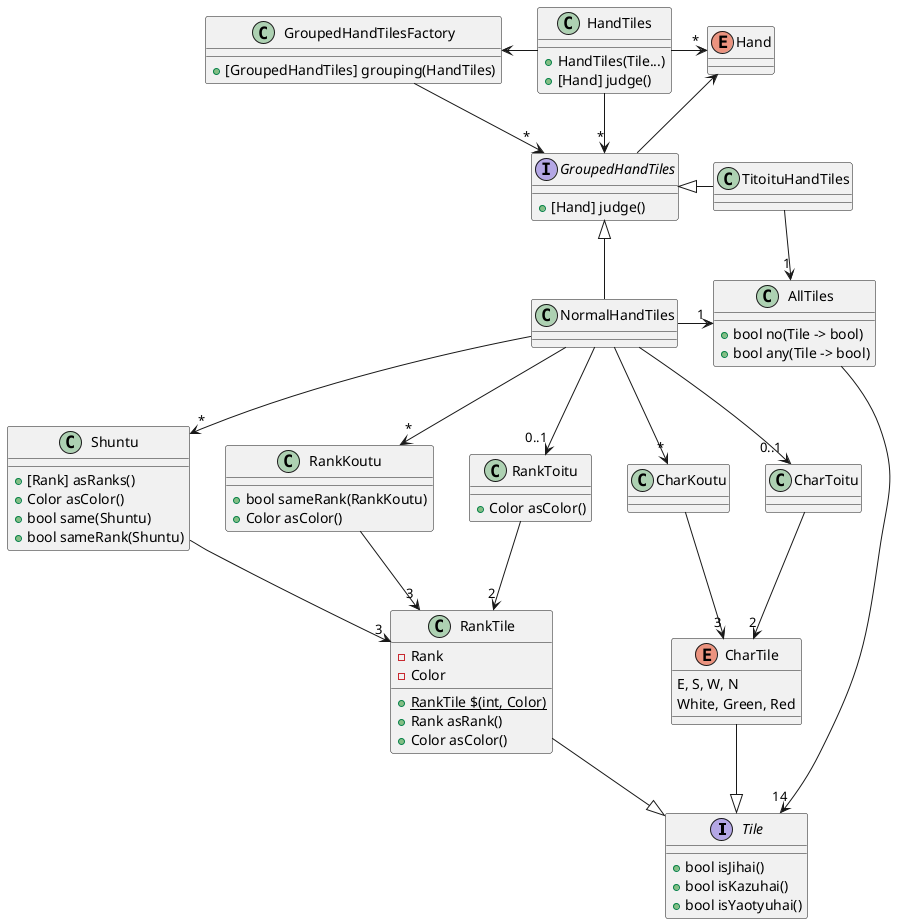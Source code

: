 @startuml

interface Tile {
  + bool isJihai()
  + bool isKazuhai()
  + bool isYaotyuhai()
}

enum CharTile {
  E, S, W, N\nWhite, Green, Red
}

class RankTile {
  - Rank
  - Color
  + {static} RankTile $(int, Color)
  + Rank asRank()
  + Color asColor()
}

RankTile --|> Tile
CharTile --|> Tile

class HandTiles {
  + HandTiles(Tile...)
  + [Hand] judge()
}

interface GroupedHandTiles {
  + [Hand] judge()
}

GroupedHandTiles -u-> Hand
TitoituHandTiles -l-|> GroupedHandTiles
NormalHandTiles -u-|> GroupedHandTiles
NormalHandTiles -[hidden]u-> TitoituHandTiles

NormalHandTiles -r-> "1" AllTiles

HandTiles --> "*" GroupedHandTiles

class Shuntu {
  + [Rank] asRanks()
  + Color asColor()
  + bool same(Shuntu)
  + bool sameRank(Shuntu)
}

class RankKoutu {
  + bool sameRank(RankKoutu)
  + Color asColor()
}

class RankToitu {
  + Color asColor()
}

class CharKoutu {
}

class CharToitu {
}

class AllTiles {
  + bool no(Tile -> bool)
  + bool any(Tile -> bool)
}

NormalHandTiles --> "*" Shuntu
NormalHandTiles --> "*" RankKoutu
NormalHandTiles --> "*" CharKoutu
NormalHandTiles --> "0..1" RankToitu
NormalHandTiles --> "0..1" CharToitu
TitoituHandTiles --> "1" AllTiles

Shuntu --> "3" RankTile
RankKoutu --> "3" RankTile
CharKoutu --> "3" CharTile
RankToitu -d-> "2" RankTile
CharToitu -d-> "2" CharTile
AllTiles --> "14" Tile

enum Hand

HandTiles -r-> "*" Hand

class GroupedHandTilesFactory {
  + [GroupedHandTiles] grouping(HandTiles)
}

HandTiles -l-> GroupedHandTilesFactory
GroupedHandTilesFactory --> "*" GroupedHandTiles

@enduml
